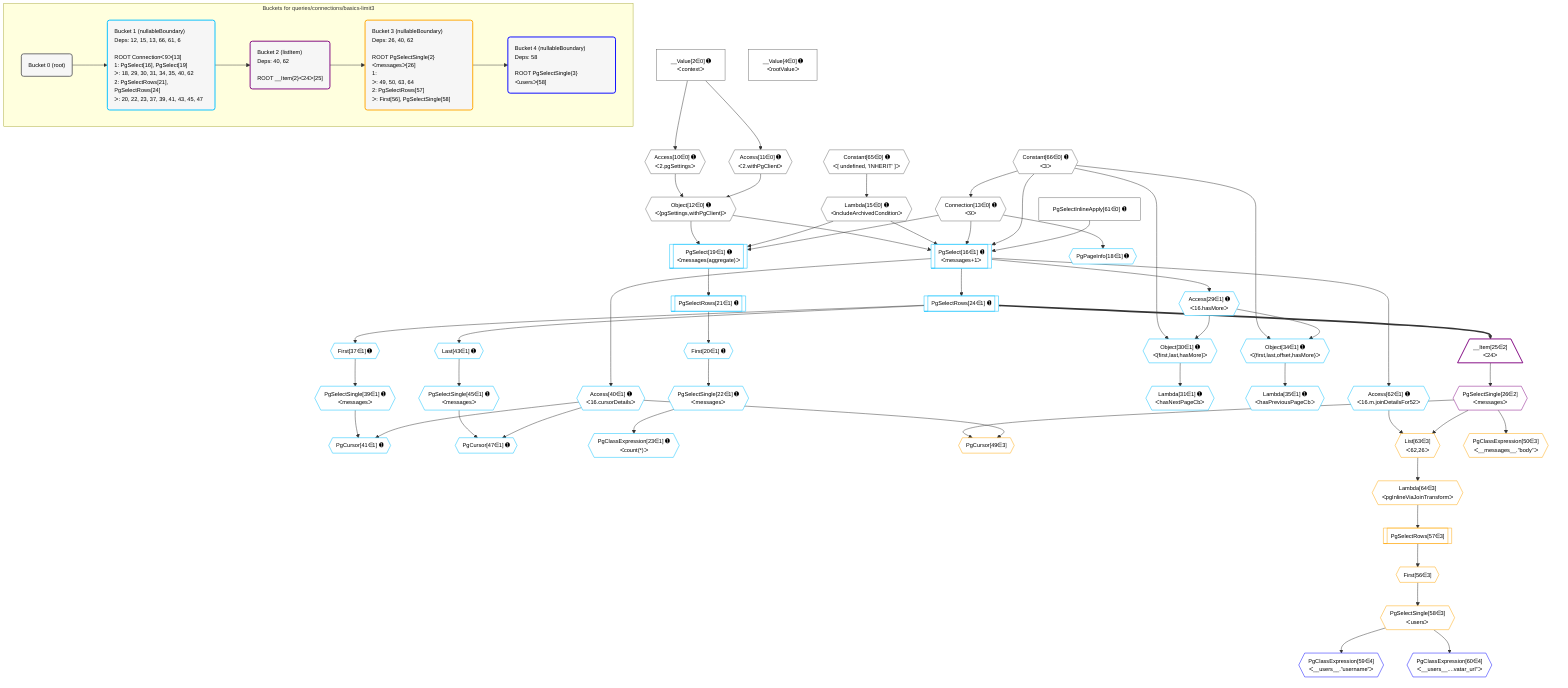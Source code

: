 %%{init: {'themeVariables': { 'fontSize': '12px'}}}%%
graph TD
    classDef path fill:#eee,stroke:#000,color:#000
    classDef plan fill:#fff,stroke-width:1px,color:#000
    classDef itemplan fill:#fff,stroke-width:2px,color:#000
    classDef unbatchedplan fill:#dff,stroke-width:1px,color:#000
    classDef sideeffectplan fill:#fcc,stroke-width:2px,color:#000
    classDef bucket fill:#f6f6f6,color:#000,stroke-width:2px,text-align:left

    subgraph "Buckets for queries/connections/basics-limit3"
    Bucket0("Bucket 0 (root)"):::bucket
    Bucket1("Bucket 1 (nullableBoundary)<br />Deps: 12, 15, 13, 66, 61, 6<br /><br />ROOT Connectionᐸ9ᐳ[13]<br />1: PgSelect[16], PgSelect[19]<br />ᐳ: 18, 29, 30, 31, 34, 35, 40, 62<br />2: PgSelectRows[21], PgSelectRows[24]<br />ᐳ: 20, 22, 23, 37, 39, 41, 43, 45, 47"):::bucket
    Bucket2("Bucket 2 (listItem)<br />Deps: 40, 62<br /><br />ROOT __Item{2}ᐸ24ᐳ[25]"):::bucket
    Bucket3("Bucket 3 (nullableBoundary)<br />Deps: 26, 40, 62<br /><br />ROOT PgSelectSingle{2}ᐸmessagesᐳ[26]<br />1: <br />ᐳ: 49, 50, 63, 64<br />2: PgSelectRows[57]<br />ᐳ: First[56], PgSelectSingle[58]"):::bucket
    Bucket4("Bucket 4 (nullableBoundary)<br />Deps: 58<br /><br />ROOT PgSelectSingle{3}ᐸusersᐳ[58]"):::bucket
    end
    Bucket0 --> Bucket1
    Bucket1 --> Bucket2
    Bucket2 --> Bucket3
    Bucket3 --> Bucket4

    %% plan dependencies
    Object12{{"Object[12∈0] ➊<br />ᐸ{pgSettings,withPgClient}ᐳ"}}:::plan
    Access10{{"Access[10∈0] ➊<br />ᐸ2.pgSettingsᐳ"}}:::plan
    Access11{{"Access[11∈0] ➊<br />ᐸ2.withPgClientᐳ"}}:::plan
    Access10 & Access11 --> Object12
    __Value2["__Value[2∈0] ➊<br />ᐸcontextᐳ"]:::plan
    __Value2 --> Access10
    __Value2 --> Access11
    Connection13{{"Connection[13∈0] ➊<br />ᐸ9ᐳ"}}:::plan
    Constant66{{"Constant[66∈0] ➊<br />ᐸ3ᐳ"}}:::plan
    Constant66 --> Connection13
    Lambda15{{"Lambda[15∈0] ➊<br />ᐸincludeArchivedConditionᐳ"}}:::plan
    Constant65{{"Constant[65∈0] ➊<br />ᐸ[ undefined, 'INHERIT' ]ᐳ"}}:::plan
    Constant65 --> Lambda15
    __Value4["__Value[4∈0] ➊<br />ᐸrootValueᐳ"]:::plan
    PgSelectInlineApply61["PgSelectInlineApply[61∈0] ➊"]:::plan
    PgSelect16[["PgSelect[16∈1] ➊<br />ᐸmessages+1ᐳ"]]:::plan
    Object12 & Lambda15 & Connection13 & Constant66 & PgSelectInlineApply61 --> PgSelect16
    Object34{{"Object[34∈1] ➊<br />ᐸ{first,last,offset,hasMore}ᐳ"}}:::plan
    Access29{{"Access[29∈1] ➊<br />ᐸ16.hasMoreᐳ"}}:::plan
    Constant66 & Access29 --> Object34
    PgSelect19[["PgSelect[19∈1] ➊<br />ᐸmessages(aggregate)ᐳ"]]:::plan
    Object12 & Lambda15 & Connection13 --> PgSelect19
    Object30{{"Object[30∈1] ➊<br />ᐸ{first,last,hasMore}ᐳ"}}:::plan
    Constant66 & Access29 --> Object30
    PgCursor41{{"PgCursor[41∈1] ➊"}}:::plan
    PgSelectSingle39{{"PgSelectSingle[39∈1] ➊<br />ᐸmessagesᐳ"}}:::plan
    Access40{{"Access[40∈1] ➊<br />ᐸ16.cursorDetailsᐳ"}}:::plan
    PgSelectSingle39 & Access40 --> PgCursor41
    PgCursor47{{"PgCursor[47∈1] ➊"}}:::plan
    PgSelectSingle45{{"PgSelectSingle[45∈1] ➊<br />ᐸmessagesᐳ"}}:::plan
    PgSelectSingle45 & Access40 --> PgCursor47
    PgPageInfo18{{"PgPageInfo[18∈1] ➊"}}:::plan
    Connection13 --> PgPageInfo18
    First20{{"First[20∈1] ➊"}}:::plan
    PgSelectRows21[["PgSelectRows[21∈1] ➊"]]:::plan
    PgSelectRows21 --> First20
    PgSelect19 --> PgSelectRows21
    PgSelectSingle22{{"PgSelectSingle[22∈1] ➊<br />ᐸmessagesᐳ"}}:::plan
    First20 --> PgSelectSingle22
    PgClassExpression23{{"PgClassExpression[23∈1] ➊<br />ᐸcount(*)ᐳ"}}:::plan
    PgSelectSingle22 --> PgClassExpression23
    PgSelectRows24[["PgSelectRows[24∈1] ➊"]]:::plan
    PgSelect16 --> PgSelectRows24
    PgSelect16 --> Access29
    Lambda31{{"Lambda[31∈1] ➊<br />ᐸhasNextPageCbᐳ"}}:::plan
    Object30 --> Lambda31
    Lambda35{{"Lambda[35∈1] ➊<br />ᐸhasPreviousPageCbᐳ"}}:::plan
    Object34 --> Lambda35
    First37{{"First[37∈1] ➊"}}:::plan
    PgSelectRows24 --> First37
    First37 --> PgSelectSingle39
    PgSelect16 --> Access40
    Last43{{"Last[43∈1] ➊"}}:::plan
    PgSelectRows24 --> Last43
    Last43 --> PgSelectSingle45
    Access62{{"Access[62∈1] ➊<br />ᐸ16.m.joinDetailsFor52ᐳ"}}:::plan
    PgSelect16 --> Access62
    __Item25[/"__Item[25∈2]<br />ᐸ24ᐳ"\]:::itemplan
    PgSelectRows24 ==> __Item25
    PgSelectSingle26{{"PgSelectSingle[26∈2]<br />ᐸmessagesᐳ"}}:::plan
    __Item25 --> PgSelectSingle26
    PgCursor49{{"PgCursor[49∈3]"}}:::plan
    PgSelectSingle26 & Access40 --> PgCursor49
    List63{{"List[63∈3]<br />ᐸ62,26ᐳ"}}:::plan
    Access62 & PgSelectSingle26 --> List63
    PgClassExpression50{{"PgClassExpression[50∈3]<br />ᐸ__messages__.”body”ᐳ"}}:::plan
    PgSelectSingle26 --> PgClassExpression50
    First56{{"First[56∈3]"}}:::plan
    PgSelectRows57[["PgSelectRows[57∈3]"]]:::plan
    PgSelectRows57 --> First56
    Lambda64{{"Lambda[64∈3]<br />ᐸpgInlineViaJoinTransformᐳ"}}:::plan
    Lambda64 --> PgSelectRows57
    PgSelectSingle58{{"PgSelectSingle[58∈3]<br />ᐸusersᐳ"}}:::plan
    First56 --> PgSelectSingle58
    List63 --> Lambda64
    PgClassExpression59{{"PgClassExpression[59∈4]<br />ᐸ__users__.”username”ᐳ"}}:::plan
    PgSelectSingle58 --> PgClassExpression59
    PgClassExpression60{{"PgClassExpression[60∈4]<br />ᐸ__users__....vatar_url”ᐳ"}}:::plan
    PgSelectSingle58 --> PgClassExpression60

    %% define steps
    classDef bucket0 stroke:#696969
    class Bucket0,__Value2,__Value4,Access10,Access11,Object12,Connection13,Lambda15,PgSelectInlineApply61,Constant65,Constant66 bucket0
    classDef bucket1 stroke:#00bfff
    class Bucket1,PgSelect16,PgPageInfo18,PgSelect19,First20,PgSelectRows21,PgSelectSingle22,PgClassExpression23,PgSelectRows24,Access29,Object30,Lambda31,Object34,Lambda35,First37,PgSelectSingle39,Access40,PgCursor41,Last43,PgSelectSingle45,PgCursor47,Access62 bucket1
    classDef bucket2 stroke:#7f007f
    class Bucket2,__Item25,PgSelectSingle26 bucket2
    classDef bucket3 stroke:#ffa500
    class Bucket3,PgCursor49,PgClassExpression50,First56,PgSelectRows57,PgSelectSingle58,List63,Lambda64 bucket3
    classDef bucket4 stroke:#0000ff
    class Bucket4,PgClassExpression59,PgClassExpression60 bucket4